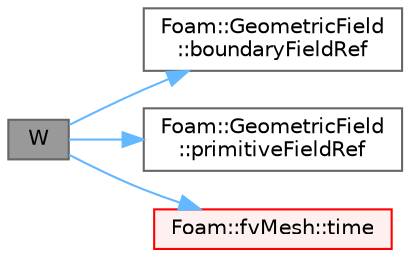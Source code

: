 digraph "W"
{
 // LATEX_PDF_SIZE
  bgcolor="transparent";
  edge [fontname=Helvetica,fontsize=10,labelfontname=Helvetica,labelfontsize=10];
  node [fontname=Helvetica,fontsize=10,shape=box,height=0.2,width=0.4];
  rankdir="LR";
  Node1 [id="Node000001",label="W",height=0.2,width=0.4,color="gray40", fillcolor="grey60", style="filled", fontcolor="black",tooltip=" "];
  Node1 -> Node2 [id="edge1_Node000001_Node000002",color="steelblue1",style="solid",tooltip=" "];
  Node2 [id="Node000002",label="Foam::GeometricField\l::boundaryFieldRef",height=0.2,width=0.4,color="grey40", fillcolor="white", style="filled",URL="$classFoam_1_1GeometricField.html#a6edc5d66db5af23a74a30619ad7eed5a",tooltip=" "];
  Node1 -> Node3 [id="edge2_Node000001_Node000003",color="steelblue1",style="solid",tooltip=" "];
  Node3 [id="Node000003",label="Foam::GeometricField\l::primitiveFieldRef",height=0.2,width=0.4,color="grey40", fillcolor="white", style="filled",URL="$classFoam_1_1GeometricField.html#a5deba1b06a51dd5b1f8de8bde1e7e07b",tooltip=" "];
  Node1 -> Node4 [id="edge3_Node000001_Node000004",color="steelblue1",style="solid",tooltip=" "];
  Node4 [id="Node000004",label="Foam::fvMesh::time",height=0.2,width=0.4,color="red", fillcolor="#FFF0F0", style="filled",URL="$classFoam_1_1fvMesh.html#a2abfb6ffb81a9ffbf408030674873052",tooltip=" "];
}
